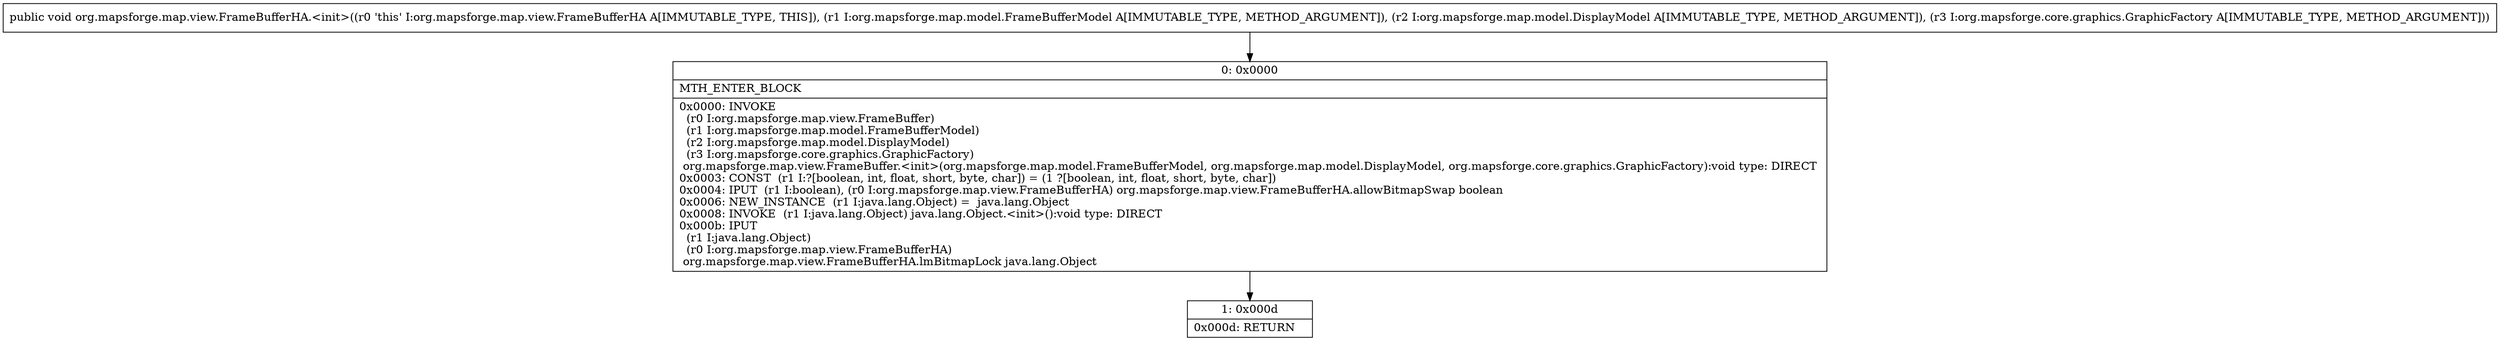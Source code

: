 digraph "CFG fororg.mapsforge.map.view.FrameBufferHA.\<init\>(Lorg\/mapsforge\/map\/model\/FrameBufferModel;Lorg\/mapsforge\/map\/model\/DisplayModel;Lorg\/mapsforge\/core\/graphics\/GraphicFactory;)V" {
Node_0 [shape=record,label="{0\:\ 0x0000|MTH_ENTER_BLOCK\l|0x0000: INVOKE  \l  (r0 I:org.mapsforge.map.view.FrameBuffer)\l  (r1 I:org.mapsforge.map.model.FrameBufferModel)\l  (r2 I:org.mapsforge.map.model.DisplayModel)\l  (r3 I:org.mapsforge.core.graphics.GraphicFactory)\l org.mapsforge.map.view.FrameBuffer.\<init\>(org.mapsforge.map.model.FrameBufferModel, org.mapsforge.map.model.DisplayModel, org.mapsforge.core.graphics.GraphicFactory):void type: DIRECT \l0x0003: CONST  (r1 I:?[boolean, int, float, short, byte, char]) = (1 ?[boolean, int, float, short, byte, char]) \l0x0004: IPUT  (r1 I:boolean), (r0 I:org.mapsforge.map.view.FrameBufferHA) org.mapsforge.map.view.FrameBufferHA.allowBitmapSwap boolean \l0x0006: NEW_INSTANCE  (r1 I:java.lang.Object) =  java.lang.Object \l0x0008: INVOKE  (r1 I:java.lang.Object) java.lang.Object.\<init\>():void type: DIRECT \l0x000b: IPUT  \l  (r1 I:java.lang.Object)\l  (r0 I:org.mapsforge.map.view.FrameBufferHA)\l org.mapsforge.map.view.FrameBufferHA.lmBitmapLock java.lang.Object \l}"];
Node_1 [shape=record,label="{1\:\ 0x000d|0x000d: RETURN   \l}"];
MethodNode[shape=record,label="{public void org.mapsforge.map.view.FrameBufferHA.\<init\>((r0 'this' I:org.mapsforge.map.view.FrameBufferHA A[IMMUTABLE_TYPE, THIS]), (r1 I:org.mapsforge.map.model.FrameBufferModel A[IMMUTABLE_TYPE, METHOD_ARGUMENT]), (r2 I:org.mapsforge.map.model.DisplayModel A[IMMUTABLE_TYPE, METHOD_ARGUMENT]), (r3 I:org.mapsforge.core.graphics.GraphicFactory A[IMMUTABLE_TYPE, METHOD_ARGUMENT])) }"];
MethodNode -> Node_0;
Node_0 -> Node_1;
}

